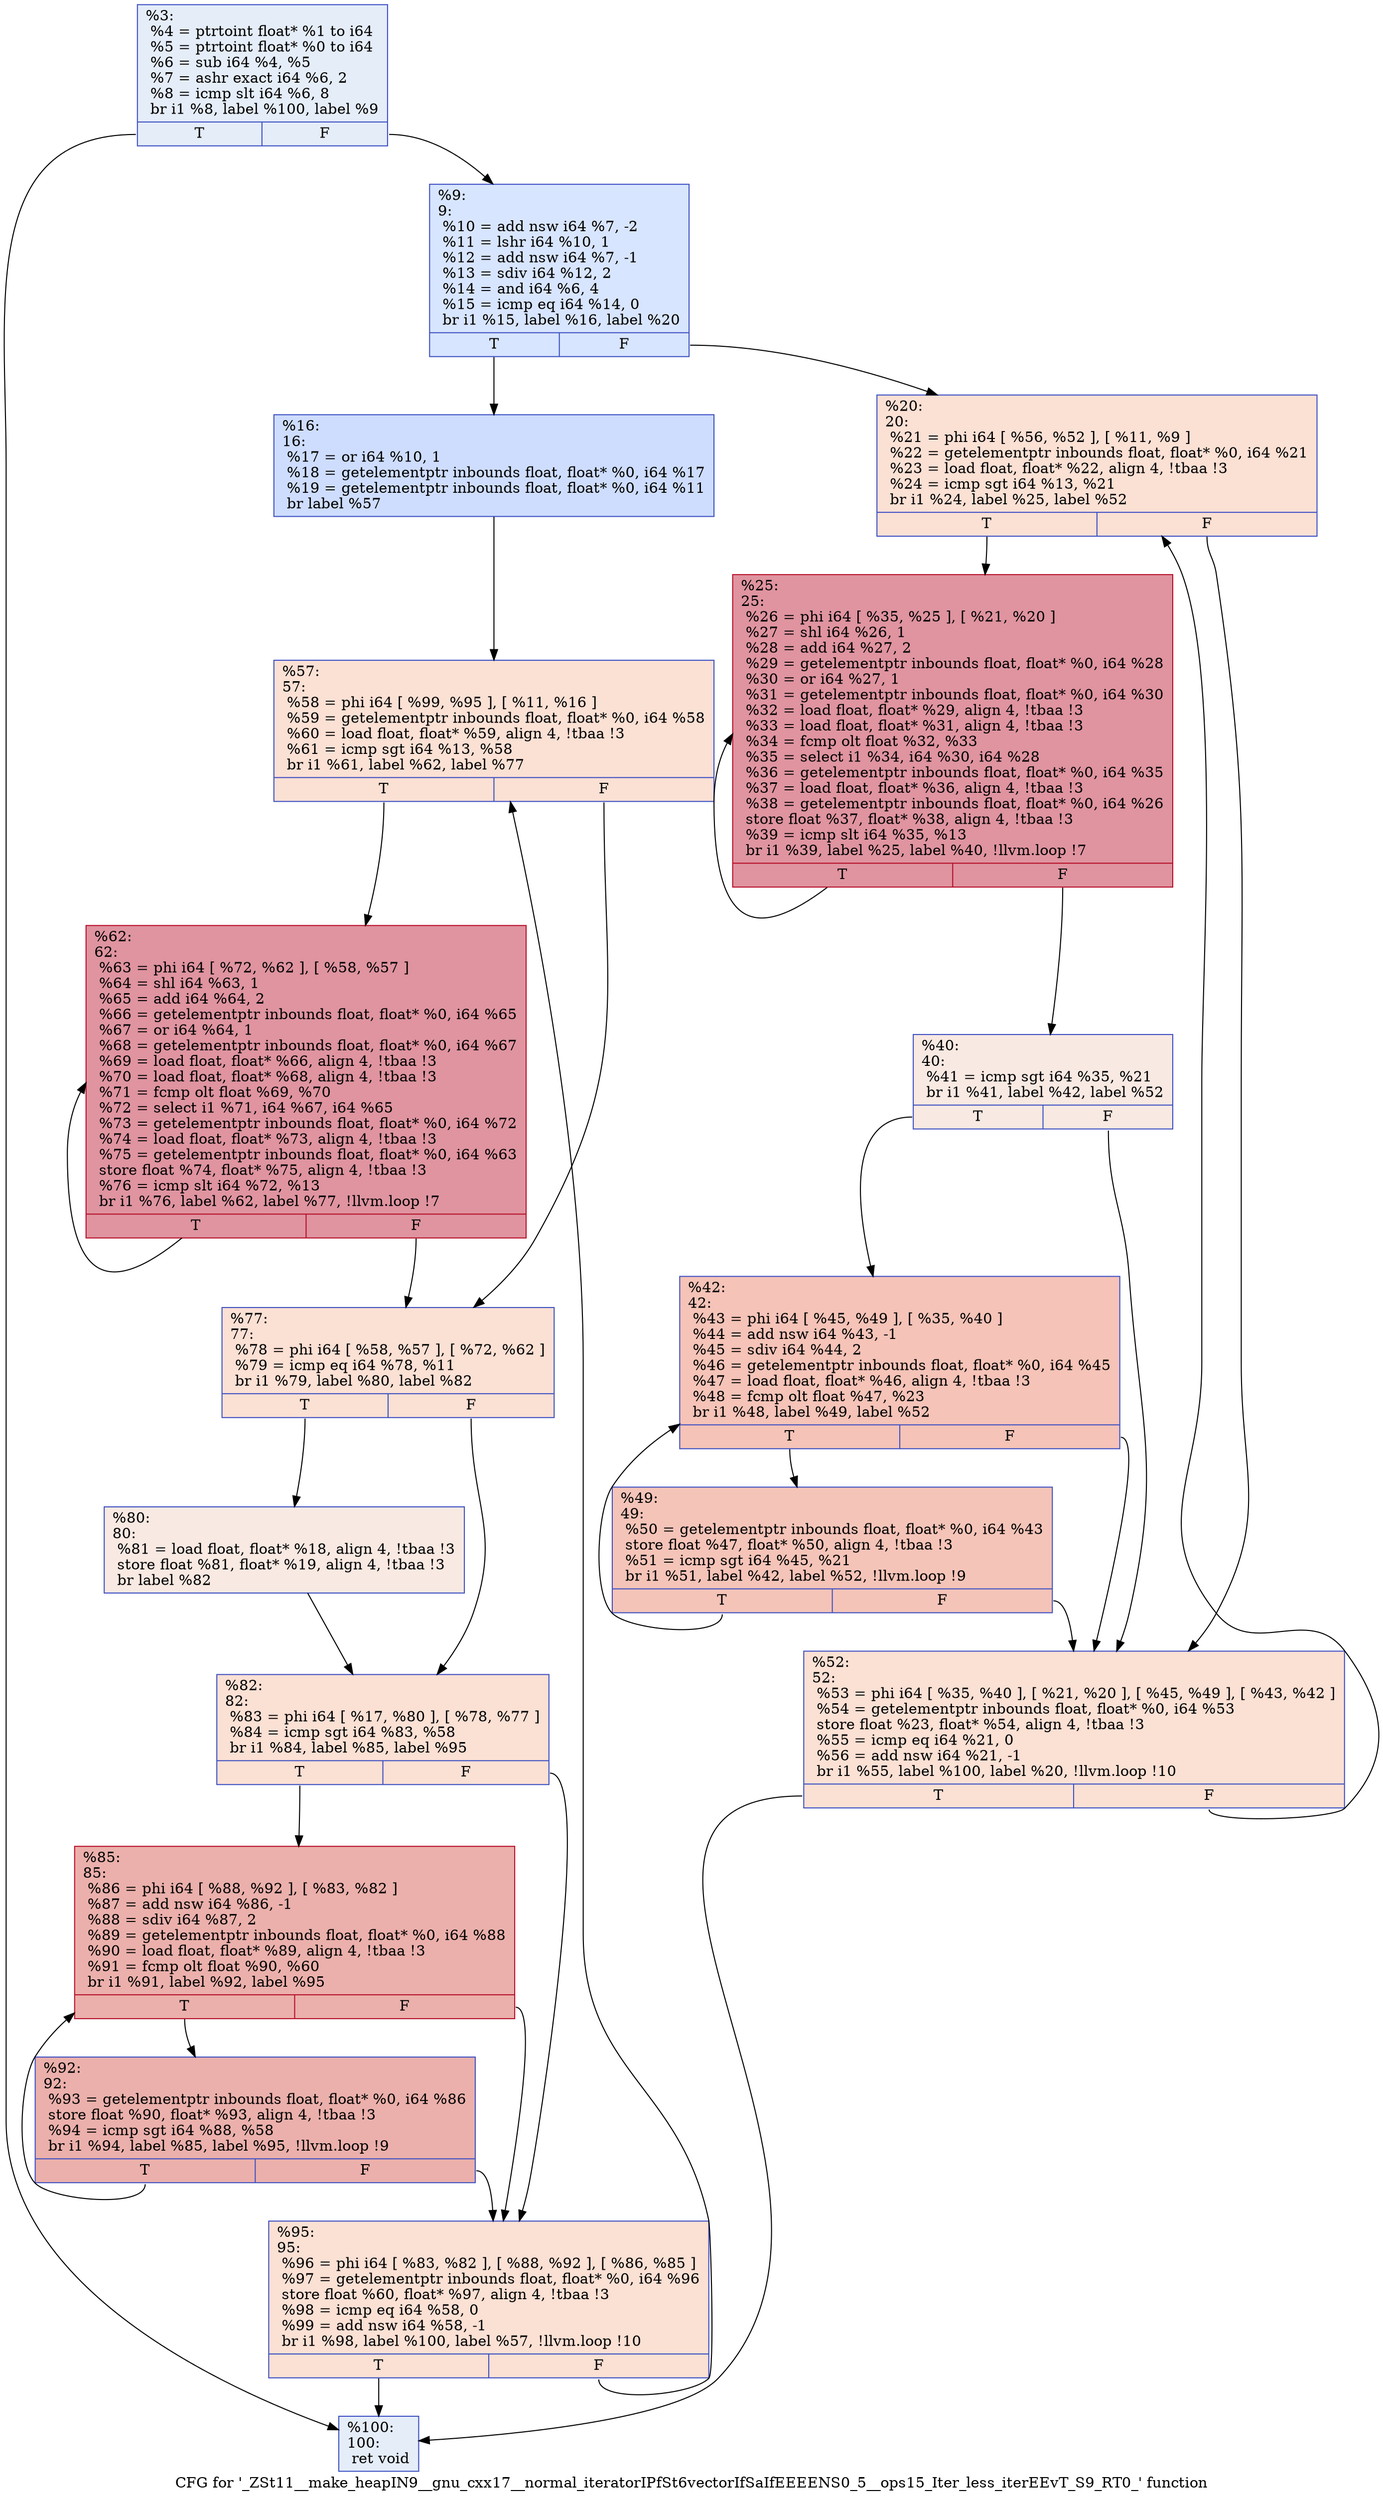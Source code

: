 digraph "CFG for '_ZSt11__make_heapIN9__gnu_cxx17__normal_iteratorIPfSt6vectorIfSaIfEEEENS0_5__ops15_Iter_less_iterEEvT_S9_RT0_' function" {
	label="CFG for '_ZSt11__make_heapIN9__gnu_cxx17__normal_iteratorIPfSt6vectorIfSaIfEEEENS0_5__ops15_Iter_less_iterEEvT_S9_RT0_' function";

	Node0x560921888ad0 [shape=record,color="#3d50c3ff", style=filled, fillcolor="#c5d6f270",label="{%3:\l  %4 = ptrtoint float* %1 to i64\l  %5 = ptrtoint float* %0 to i64\l  %6 = sub i64 %4, %5\l  %7 = ashr exact i64 %6, 2\l  %8 = icmp slt i64 %6, 8\l  br i1 %8, label %100, label %9\l|{<s0>T|<s1>F}}"];
	Node0x560921888ad0:s0 -> Node0x560921888b90;
	Node0x560921888ad0:s1 -> Node0x560921888e00;
	Node0x560921888e00 [shape=record,color="#3d50c3ff", style=filled, fillcolor="#a7c5fe70",label="{%9:\l9:                                                \l  %10 = add nsw i64 %7, -2\l  %11 = lshr i64 %10, 1\l  %12 = add nsw i64 %7, -1\l  %13 = sdiv i64 %12, 2\l  %14 = and i64 %6, 4\l  %15 = icmp eq i64 %14, 0\l  br i1 %15, label %16, label %20\l|{<s0>T|<s1>F}}"];
	Node0x560921888e00:s0 -> Node0x560921889260;
	Node0x560921888e00:s1 -> Node0x5609218892b0;
	Node0x560921889260 [shape=record,color="#3d50c3ff", style=filled, fillcolor="#8fb1fe70",label="{%16:\l16:                                               \l  %17 = or i64 %10, 1\l  %18 = getelementptr inbounds float, float* %0, i64 %17\l  %19 = getelementptr inbounds float, float* %0, i64 %11\l  br label %57\l}"];
	Node0x560921889260 -> Node0x5609218894f0;
	Node0x5609218892b0 [shape=record,color="#3d50c3ff", style=filled, fillcolor="#f7b99e70",label="{%20:\l20:                                               \l  %21 = phi i64 [ %56, %52 ], [ %11, %9 ]\l  %22 = getelementptr inbounds float, float* %0, i64 %21\l  %23 = load float, float* %22, align 4, !tbaa !3\l  %24 = icmp sgt i64 %13, %21\l  br i1 %24, label %25, label %52\l|{<s0>T|<s1>F}}"];
	Node0x5609218892b0:s0 -> Node0x560921889650;
	Node0x5609218892b0:s1 -> Node0x5609218895b0;
	Node0x560921889650 [shape=record,color="#b70d28ff", style=filled, fillcolor="#b70d2870",label="{%25:\l25:                                               \l  %26 = phi i64 [ %35, %25 ], [ %21, %20 ]\l  %27 = shl i64 %26, 1\l  %28 = add i64 %27, 2\l  %29 = getelementptr inbounds float, float* %0, i64 %28\l  %30 = or i64 %27, 1\l  %31 = getelementptr inbounds float, float* %0, i64 %30\l  %32 = load float, float* %29, align 4, !tbaa !3\l  %33 = load float, float* %31, align 4, !tbaa !3\l  %34 = fcmp olt float %32, %33\l  %35 = select i1 %34, i64 %30, i64 %28\l  %36 = getelementptr inbounds float, float* %0, i64 %35\l  %37 = load float, float* %36, align 4, !tbaa !3\l  %38 = getelementptr inbounds float, float* %0, i64 %26\l  store float %37, float* %38, align 4, !tbaa !3\l  %39 = icmp slt i64 %35, %13\l  br i1 %39, label %25, label %40, !llvm.loop !7\l|{<s0>T|<s1>F}}"];
	Node0x560921889650:s0 -> Node0x560921889650;
	Node0x560921889650:s1 -> Node0x560921881e20;
	Node0x560921881e20 [shape=record,color="#3d50c3ff", style=filled, fillcolor="#efcebd70",label="{%40:\l40:                                               \l  %41 = icmp sgt i64 %35, %21\l  br i1 %41, label %42, label %52\l|{<s0>T|<s1>F}}"];
	Node0x560921881e20:s0 -> Node0x5609218825c0;
	Node0x560921881e20:s1 -> Node0x5609218895b0;
	Node0x5609218825c0 [shape=record,color="#3d50c3ff", style=filled, fillcolor="#e8765c70",label="{%42:\l42:                                               \l  %43 = phi i64 [ %45, %49 ], [ %35, %40 ]\l  %44 = add nsw i64 %43, -1\l  %45 = sdiv i64 %44, 2\l  %46 = getelementptr inbounds float, float* %0, i64 %45\l  %47 = load float, float* %46, align 4, !tbaa !3\l  %48 = fcmp olt float %47, %23\l  br i1 %48, label %49, label %52\l|{<s0>T|<s1>F}}"];
	Node0x5609218825c0:s0 -> Node0x5609218826c0;
	Node0x5609218825c0:s1 -> Node0x5609218895b0;
	Node0x5609218826c0 [shape=record,color="#3d50c3ff", style=filled, fillcolor="#e97a5f70",label="{%49:\l49:                                               \l  %50 = getelementptr inbounds float, float* %0, i64 %43\l  store float %47, float* %50, align 4, !tbaa !3\l  %51 = icmp sgt i64 %45, %21\l  br i1 %51, label %42, label %52, !llvm.loop !9\l|{<s0>T|<s1>F}}"];
	Node0x5609218826c0:s0 -> Node0x5609218825c0;
	Node0x5609218826c0:s1 -> Node0x5609218895b0;
	Node0x5609218895b0 [shape=record,color="#3d50c3ff", style=filled, fillcolor="#f7b99e70",label="{%52:\l52:                                               \l  %53 = phi i64 [ %35, %40 ], [ %21, %20 ], [ %45, %49 ], [ %43, %42 ]\l  %54 = getelementptr inbounds float, float* %0, i64 %53\l  store float %23, float* %54, align 4, !tbaa !3\l  %55 = icmp eq i64 %21, 0\l  %56 = add nsw i64 %21, -1\l  br i1 %55, label %100, label %20, !llvm.loop !10\l|{<s0>T|<s1>F}}"];
	Node0x5609218895b0:s0 -> Node0x560921888b90;
	Node0x5609218895b0:s1 -> Node0x5609218892b0;
	Node0x5609218894f0 [shape=record,color="#3d50c3ff", style=filled, fillcolor="#f7b99e70",label="{%57:\l57:                                               \l  %58 = phi i64 [ %99, %95 ], [ %11, %16 ]\l  %59 = getelementptr inbounds float, float* %0, i64 %58\l  %60 = load float, float* %59, align 4, !tbaa !3\l  %61 = icmp sgt i64 %13, %58\l  br i1 %61, label %62, label %77\l|{<s0>T|<s1>F}}"];
	Node0x5609218894f0:s0 -> Node0x56092187c0d0;
	Node0x5609218894f0:s1 -> Node0x56092187c120;
	Node0x56092187c0d0 [shape=record,color="#b70d28ff", style=filled, fillcolor="#b70d2870",label="{%62:\l62:                                               \l  %63 = phi i64 [ %72, %62 ], [ %58, %57 ]\l  %64 = shl i64 %63, 1\l  %65 = add i64 %64, 2\l  %66 = getelementptr inbounds float, float* %0, i64 %65\l  %67 = or i64 %64, 1\l  %68 = getelementptr inbounds float, float* %0, i64 %67\l  %69 = load float, float* %66, align 4, !tbaa !3\l  %70 = load float, float* %68, align 4, !tbaa !3\l  %71 = fcmp olt float %69, %70\l  %72 = select i1 %71, i64 %67, i64 %65\l  %73 = getelementptr inbounds float, float* %0, i64 %72\l  %74 = load float, float* %73, align 4, !tbaa !3\l  %75 = getelementptr inbounds float, float* %0, i64 %63\l  store float %74, float* %75, align 4, !tbaa !3\l  %76 = icmp slt i64 %72, %13\l  br i1 %76, label %62, label %77, !llvm.loop !7\l|{<s0>T|<s1>F}}"];
	Node0x56092187c0d0:s0 -> Node0x56092187c0d0;
	Node0x56092187c0d0:s1 -> Node0x56092187c120;
	Node0x56092187c120 [shape=record,color="#3d50c3ff", style=filled, fillcolor="#f7b99e70",label="{%77:\l77:                                               \l  %78 = phi i64 [ %58, %57 ], [ %72, %62 ]\l  %79 = icmp eq i64 %78, %11\l  br i1 %79, label %80, label %82\l|{<s0>T|<s1>F}}"];
	Node0x56092187c120:s0 -> Node0x56092187cca0;
	Node0x56092187c120:s1 -> Node0x56092187ccf0;
	Node0x56092187cca0 [shape=record,color="#3d50c3ff", style=filled, fillcolor="#efcebd70",label="{%80:\l80:                                               \l  %81 = load float, float* %18, align 4, !tbaa !3\l  store float %81, float* %19, align 4, !tbaa !3\l  br label %82\l}"];
	Node0x56092187cca0 -> Node0x56092187ccf0;
	Node0x56092187ccf0 [shape=record,color="#3d50c3ff", style=filled, fillcolor="#f7b99e70",label="{%82:\l82:                                               \l  %83 = phi i64 [ %17, %80 ], [ %78, %77 ]\l  %84 = icmp sgt i64 %83, %58\l  br i1 %84, label %85, label %95\l|{<s0>T|<s1>F}}"];
	Node0x56092187ccf0:s0 -> Node0x56092187d0a0;
	Node0x56092187ccf0:s1 -> Node0x56092187be30;
	Node0x56092187d0a0 [shape=record,color="#b70d28ff", style=filled, fillcolor="#d24b4070",label="{%85:\l85:                                               \l  %86 = phi i64 [ %88, %92 ], [ %83, %82 ]\l  %87 = add nsw i64 %86, -1\l  %88 = sdiv i64 %87, 2\l  %89 = getelementptr inbounds float, float* %0, i64 %88\l  %90 = load float, float* %89, align 4, !tbaa !3\l  %91 = fcmp olt float %90, %60\l  br i1 %91, label %92, label %95\l|{<s0>T|<s1>F}}"];
	Node0x56092187d0a0:s0 -> Node0x56092187d1a0;
	Node0x56092187d0a0:s1 -> Node0x56092187be30;
	Node0x56092187d1a0 [shape=record,color="#3d50c3ff", style=filled, fillcolor="#d24b4070",label="{%92:\l92:                                               \l  %93 = getelementptr inbounds float, float* %0, i64 %86\l  store float %90, float* %93, align 4, !tbaa !3\l  %94 = icmp sgt i64 %88, %58\l  br i1 %94, label %85, label %95, !llvm.loop !9\l|{<s0>T|<s1>F}}"];
	Node0x56092187d1a0:s0 -> Node0x56092187d0a0;
	Node0x56092187d1a0:s1 -> Node0x56092187be30;
	Node0x56092187be30 [shape=record,color="#3d50c3ff", style=filled, fillcolor="#f7b99e70",label="{%95:\l95:                                               \l  %96 = phi i64 [ %83, %82 ], [ %88, %92 ], [ %86, %85 ]\l  %97 = getelementptr inbounds float, float* %0, i64 %96\l  store float %60, float* %97, align 4, !tbaa !3\l  %98 = icmp eq i64 %58, 0\l  %99 = add nsw i64 %58, -1\l  br i1 %98, label %100, label %57, !llvm.loop !10\l|{<s0>T|<s1>F}}"];
	Node0x56092187be30:s0 -> Node0x560921888b90;
	Node0x56092187be30:s1 -> Node0x5609218894f0;
	Node0x560921888b90 [shape=record,color="#3d50c3ff", style=filled, fillcolor="#c5d6f270",label="{%100:\l100:                                              \l  ret void\l}"];
}
